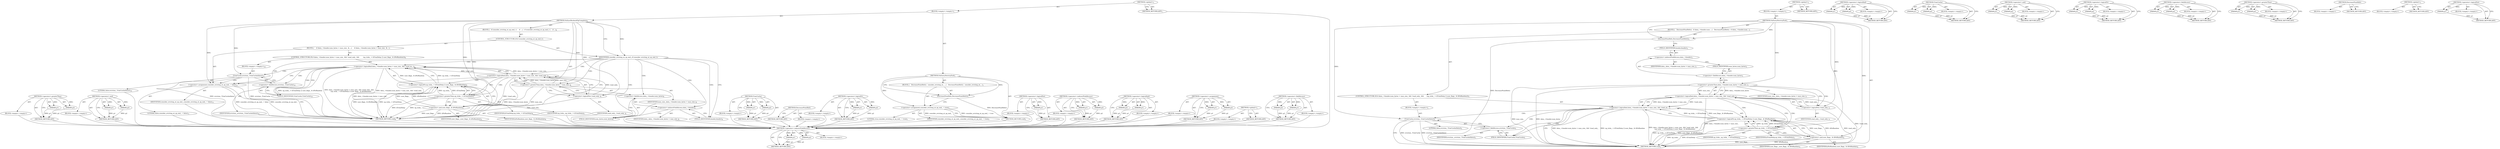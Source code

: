 digraph "&lt;operator&gt;.fieldAccess" {
vulnerable_71 [label=<(METHOD,&lt;operator&gt;.indirectFieldAccess)>];
vulnerable_72 [label=<(PARAM,p1)>];
vulnerable_73 [label=<(PARAM,p2)>];
vulnerable_74 [label=<(BLOCK,&lt;empty&gt;,&lt;empty&gt;)>];
vulnerable_75 [label=<(METHOD_RETURN,ANY)>];
vulnerable_6 [label=<(METHOD,&lt;global&gt;)<SUB>1</SUB>>];
vulnerable_7 [label=<(BLOCK,&lt;empty&gt;,&lt;empty&gt;)<SUB>1</SUB>>];
vulnerable_8 [label=<(METHOD,OnEntryDestroyEnd)<SUB>1</SUB>>];
vulnerable_9 [label=<(BLOCK,{
   DecreaseNumRefs();
  if (data_-&gt;header.num...,{
   DecreaseNumRefs();
  if (data_-&gt;header.num...)<SUB>1</SUB>>];
vulnerable_10 [label=<(DecreaseNumRefs,DecreaseNumRefs())<SUB>2</SUB>>];
vulnerable_11 [label=<(CONTROL_STRUCTURE,IF,if (data_-&gt;header.num_bytes &gt; max_size_ &amp;&amp; !read_only_ &amp;&amp;
      (up_ticks_ &gt; kTrimDelay || user_flags_ &amp; kNoRandom)))<SUB>3</SUB>>];
vulnerable_12 [label=<(&lt;operator&gt;.logicalAnd,data_-&gt;header.num_bytes &gt; max_size_ &amp;&amp; !read_on...)<SUB>3</SUB>>];
vulnerable_13 [label=<(&lt;operator&gt;.logicalAnd,data_-&gt;header.num_bytes &gt; max_size_ &amp;&amp; !read_only_)<SUB>3</SUB>>];
vulnerable_14 [label=<(&lt;operator&gt;.greaterThan,data_-&gt;header.num_bytes &gt; max_size_)<SUB>3</SUB>>];
vulnerable_15 [label=<(&lt;operator&gt;.fieldAccess,data_-&gt;header.num_bytes)<SUB>3</SUB>>];
vulnerable_16 [label=<(&lt;operator&gt;.indirectFieldAccess,data_-&gt;header)<SUB>3</SUB>>];
vulnerable_17 [label=<(IDENTIFIER,data_,data_-&gt;header.num_bytes &gt; max_size_)<SUB>3</SUB>>];
vulnerable_18 [label=<(FIELD_IDENTIFIER,header,header)<SUB>3</SUB>>];
vulnerable_19 [label=<(FIELD_IDENTIFIER,num_bytes,num_bytes)<SUB>3</SUB>>];
vulnerable_20 [label=<(IDENTIFIER,max_size_,data_-&gt;header.num_bytes &gt; max_size_)<SUB>3</SUB>>];
vulnerable_21 [label=<(&lt;operator&gt;.logicalNot,!read_only_)<SUB>3</SUB>>];
vulnerable_22 [label=<(IDENTIFIER,read_only_,!read_only_)<SUB>3</SUB>>];
vulnerable_23 [label=<(&lt;operator&gt;.logicalOr,up_ticks_ &gt; kTrimDelay || user_flags_ &amp; kNoRandom)<SUB>4</SUB>>];
vulnerable_24 [label=<(&lt;operator&gt;.greaterThan,up_ticks_ &gt; kTrimDelay)<SUB>4</SUB>>];
vulnerable_25 [label=<(IDENTIFIER,up_ticks_,up_ticks_ &gt; kTrimDelay)<SUB>4</SUB>>];
vulnerable_26 [label=<(IDENTIFIER,kTrimDelay,up_ticks_ &gt; kTrimDelay)<SUB>4</SUB>>];
vulnerable_27 [label=<(&lt;operator&gt;.and,user_flags_ &amp; kNoRandom)<SUB>4</SUB>>];
vulnerable_28 [label=<(IDENTIFIER,user_flags_,user_flags_ &amp; kNoRandom)<SUB>4</SUB>>];
vulnerable_29 [label=<(IDENTIFIER,kNoRandom,user_flags_ &amp; kNoRandom)<SUB>4</SUB>>];
vulnerable_30 [label=<(BLOCK,&lt;empty&gt;,&lt;empty&gt;)<SUB>5</SUB>>];
vulnerable_31 [label=<(TrimCache,eviction_.TrimCache(false))<SUB>5</SUB>>];
vulnerable_32 [label=<(&lt;operator&gt;.fieldAccess,eviction_.TrimCache)<SUB>5</SUB>>];
vulnerable_33 [label=<(IDENTIFIER,eviction_,eviction_.TrimCache(false))<SUB>5</SUB>>];
vulnerable_34 [label=<(FIELD_IDENTIFIER,TrimCache,TrimCache)<SUB>5</SUB>>];
vulnerable_35 [label=<(LITERAL,false,eviction_.TrimCache(false))<SUB>5</SUB>>];
vulnerable_36 [label=<(METHOD_RETURN,void)<SUB>1</SUB>>];
vulnerable_38 [label=<(METHOD_RETURN,ANY)<SUB>1</SUB>>];
vulnerable_56 [label=<(METHOD,&lt;operator&gt;.logicalAnd)>];
vulnerable_57 [label=<(PARAM,p1)>];
vulnerable_58 [label=<(PARAM,p2)>];
vulnerable_59 [label=<(BLOCK,&lt;empty&gt;,&lt;empty&gt;)>];
vulnerable_60 [label=<(METHOD_RETURN,ANY)>];
vulnerable_90 [label=<(METHOD,TrimCache)>];
vulnerable_91 [label=<(PARAM,p1)>];
vulnerable_92 [label=<(PARAM,p2)>];
vulnerable_93 [label=<(BLOCK,&lt;empty&gt;,&lt;empty&gt;)>];
vulnerable_94 [label=<(METHOD_RETURN,ANY)>];
vulnerable_85 [label=<(METHOD,&lt;operator&gt;.and)>];
vulnerable_86 [label=<(PARAM,p1)>];
vulnerable_87 [label=<(PARAM,p2)>];
vulnerable_88 [label=<(BLOCK,&lt;empty&gt;,&lt;empty&gt;)>];
vulnerable_89 [label=<(METHOD_RETURN,ANY)>];
vulnerable_80 [label=<(METHOD,&lt;operator&gt;.logicalOr)>];
vulnerable_81 [label=<(PARAM,p1)>];
vulnerable_82 [label=<(PARAM,p2)>];
vulnerable_83 [label=<(BLOCK,&lt;empty&gt;,&lt;empty&gt;)>];
vulnerable_84 [label=<(METHOD_RETURN,ANY)>];
vulnerable_66 [label=<(METHOD,&lt;operator&gt;.fieldAccess)>];
vulnerable_67 [label=<(PARAM,p1)>];
vulnerable_68 [label=<(PARAM,p2)>];
vulnerable_69 [label=<(BLOCK,&lt;empty&gt;,&lt;empty&gt;)>];
vulnerable_70 [label=<(METHOD_RETURN,ANY)>];
vulnerable_61 [label=<(METHOD,&lt;operator&gt;.greaterThan)>];
vulnerable_62 [label=<(PARAM,p1)>];
vulnerable_63 [label=<(PARAM,p2)>];
vulnerable_64 [label=<(BLOCK,&lt;empty&gt;,&lt;empty&gt;)>];
vulnerable_65 [label=<(METHOD_RETURN,ANY)>];
vulnerable_53 [label=<(METHOD,DecreaseNumRefs)>];
vulnerable_54 [label=<(BLOCK,&lt;empty&gt;,&lt;empty&gt;)>];
vulnerable_55 [label=<(METHOD_RETURN,ANY)>];
vulnerable_47 [label=<(METHOD,&lt;global&gt;)<SUB>1</SUB>>];
vulnerable_48 [label=<(BLOCK,&lt;empty&gt;,&lt;empty&gt;)>];
vulnerable_49 [label=<(METHOD_RETURN,ANY)>];
vulnerable_76 [label=<(METHOD,&lt;operator&gt;.logicalNot)>];
vulnerable_77 [label=<(PARAM,p1)>];
vulnerable_78 [label=<(BLOCK,&lt;empty&gt;,&lt;empty&gt;)>];
vulnerable_79 [label=<(METHOD_RETURN,ANY)>];
fixed_79 [label=<(METHOD,&lt;operator&gt;.greaterThan)>];
fixed_80 [label=<(PARAM,p1)>];
fixed_81 [label=<(PARAM,p2)>];
fixed_82 [label=<(BLOCK,&lt;empty&gt;,&lt;empty&gt;)>];
fixed_83 [label=<(METHOD_RETURN,ANY)>];
fixed_103 [label=<(METHOD,&lt;operator&gt;.and)>];
fixed_104 [label=<(PARAM,p1)>];
fixed_105 [label=<(PARAM,p2)>];
fixed_106 [label=<(BLOCK,&lt;empty&gt;,&lt;empty&gt;)>];
fixed_107 [label=<(METHOD_RETURN,ANY)>];
fixed_6 [label=<(METHOD,&lt;global&gt;)<SUB>1</SUB>>];
fixed_7 [label=<(BLOCK,&lt;empty&gt;,&lt;empty&gt;)<SUB>1</SUB>>];
fixed_8 [label=<(METHOD,OnEntryDestroyEnd)<SUB>1</SUB>>];
fixed_9 [label=<(BLOCK,{
   DecreaseNumRefs();
  consider_evicting_at_...,{
   DecreaseNumRefs();
  consider_evicting_at_...)<SUB>1</SUB>>];
fixed_10 [label=<(DecreaseNumRefs,DecreaseNumRefs())<SUB>2</SUB>>];
fixed_11 [label=<(&lt;operator&gt;.assignment,consider_evicting_at_op_end_ = true)<SUB>3</SUB>>];
fixed_12 [label=<(IDENTIFIER,consider_evicting_at_op_end_,consider_evicting_at_op_end_ = true)<SUB>3</SUB>>];
fixed_13 [label=<(LITERAL,true,consider_evicting_at_op_end_ = true)<SUB>3</SUB>>];
fixed_14 [label=<(METHOD_RETURN,void)<SUB>1</SUB>>];
fixed_16 [label=<(METHOD,OnSyncBackendOpComplete)<SUB>6</SUB>>];
fixed_17 [label=<(BLOCK,{
  if (consider_evicting_at_op_end_) {
    if ...,{
  if (consider_evicting_at_op_end_) {
    if ...)<SUB>6</SUB>>];
fixed_18 [label=<(CONTROL_STRUCTURE,IF,if (consider_evicting_at_op_end_))<SUB>7</SUB>>];
fixed_19 [label=<(IDENTIFIER,consider_evicting_at_op_end_,if (consider_evicting_at_op_end_))<SUB>7</SUB>>];
fixed_20 [label=<(BLOCK,{
    if (data_-&gt;header.num_bytes &gt; max_size_ &amp;...,{
    if (data_-&gt;header.num_bytes &gt; max_size_ &amp;...)<SUB>7</SUB>>];
fixed_21 [label=<(CONTROL_STRUCTURE,IF,if (data_-&gt;header.num_bytes &gt; max_size_ &amp;&amp; !read_only_ &amp;&amp;
        (up_ticks_ &gt; kTrimDelay || user_flags_ &amp; kNoRandom)))<SUB>8</SUB>>];
fixed_22 [label=<(&lt;operator&gt;.logicalAnd,data_-&gt;header.num_bytes &gt; max_size_ &amp;&amp; !read_on...)<SUB>8</SUB>>];
fixed_23 [label=<(&lt;operator&gt;.logicalAnd,data_-&gt;header.num_bytes &gt; max_size_ &amp;&amp; !read_only_)<SUB>8</SUB>>];
fixed_24 [label=<(&lt;operator&gt;.greaterThan,data_-&gt;header.num_bytes &gt; max_size_)<SUB>8</SUB>>];
fixed_25 [label=<(&lt;operator&gt;.fieldAccess,data_-&gt;header.num_bytes)<SUB>8</SUB>>];
fixed_26 [label=<(&lt;operator&gt;.indirectFieldAccess,data_-&gt;header)<SUB>8</SUB>>];
fixed_27 [label=<(IDENTIFIER,data_,data_-&gt;header.num_bytes &gt; max_size_)<SUB>8</SUB>>];
fixed_28 [label=<(FIELD_IDENTIFIER,header,header)<SUB>8</SUB>>];
fixed_29 [label=<(FIELD_IDENTIFIER,num_bytes,num_bytes)<SUB>8</SUB>>];
fixed_30 [label=<(IDENTIFIER,max_size_,data_-&gt;header.num_bytes &gt; max_size_)<SUB>8</SUB>>];
fixed_31 [label=<(&lt;operator&gt;.logicalNot,!read_only_)<SUB>8</SUB>>];
fixed_32 [label=<(IDENTIFIER,read_only_,!read_only_)<SUB>8</SUB>>];
fixed_33 [label=<(&lt;operator&gt;.logicalOr,up_ticks_ &gt; kTrimDelay || user_flags_ &amp; kNoRandom)<SUB>9</SUB>>];
fixed_34 [label=<(&lt;operator&gt;.greaterThan,up_ticks_ &gt; kTrimDelay)<SUB>9</SUB>>];
fixed_35 [label=<(IDENTIFIER,up_ticks_,up_ticks_ &gt; kTrimDelay)<SUB>9</SUB>>];
fixed_36 [label=<(IDENTIFIER,kTrimDelay,up_ticks_ &gt; kTrimDelay)<SUB>9</SUB>>];
fixed_37 [label=<(&lt;operator&gt;.and,user_flags_ &amp; kNoRandom)<SUB>9</SUB>>];
fixed_38 [label=<(IDENTIFIER,user_flags_,user_flags_ &amp; kNoRandom)<SUB>9</SUB>>];
fixed_39 [label=<(IDENTIFIER,kNoRandom,user_flags_ &amp; kNoRandom)<SUB>9</SUB>>];
fixed_40 [label=<(BLOCK,&lt;empty&gt;,&lt;empty&gt;)<SUB>10</SUB>>];
fixed_41 [label=<(TrimCache,eviction_.TrimCache(false))<SUB>10</SUB>>];
fixed_42 [label=<(&lt;operator&gt;.fieldAccess,eviction_.TrimCache)<SUB>10</SUB>>];
fixed_43 [label=<(IDENTIFIER,eviction_,eviction_.TrimCache(false))<SUB>10</SUB>>];
fixed_44 [label=<(FIELD_IDENTIFIER,TrimCache,TrimCache)<SUB>10</SUB>>];
fixed_45 [label=<(LITERAL,false,eviction_.TrimCache(false))<SUB>10</SUB>>];
fixed_46 [label=<(&lt;operator&gt;.assignment,consider_evicting_at_op_end_ = false)<SUB>11</SUB>>];
fixed_47 [label=<(IDENTIFIER,consider_evicting_at_op_end_,consider_evicting_at_op_end_ = false)<SUB>11</SUB>>];
fixed_48 [label=<(LITERAL,false,consider_evicting_at_op_end_ = false)<SUB>11</SUB>>];
fixed_49 [label=<(METHOD_RETURN,void)<SUB>6</SUB>>];
fixed_51 [label=<(METHOD_RETURN,ANY)<SUB>1</SUB>>];
fixed_108 [label=<(METHOD,TrimCache)>];
fixed_109 [label=<(PARAM,p1)>];
fixed_110 [label=<(PARAM,p2)>];
fixed_111 [label=<(BLOCK,&lt;empty&gt;,&lt;empty&gt;)>];
fixed_112 [label=<(METHOD_RETURN,ANY)>];
fixed_66 [label=<(METHOD,DecreaseNumRefs)>];
fixed_67 [label=<(BLOCK,&lt;empty&gt;,&lt;empty&gt;)>];
fixed_68 [label=<(METHOD_RETURN,ANY)>];
fixed_98 [label=<(METHOD,&lt;operator&gt;.logicalOr)>];
fixed_99 [label=<(PARAM,p1)>];
fixed_100 [label=<(PARAM,p2)>];
fixed_101 [label=<(BLOCK,&lt;empty&gt;,&lt;empty&gt;)>];
fixed_102 [label=<(METHOD_RETURN,ANY)>];
fixed_94 [label=<(METHOD,&lt;operator&gt;.logicalNot)>];
fixed_95 [label=<(PARAM,p1)>];
fixed_96 [label=<(BLOCK,&lt;empty&gt;,&lt;empty&gt;)>];
fixed_97 [label=<(METHOD_RETURN,ANY)>];
fixed_89 [label=<(METHOD,&lt;operator&gt;.indirectFieldAccess)>];
fixed_90 [label=<(PARAM,p1)>];
fixed_91 [label=<(PARAM,p2)>];
fixed_92 [label=<(BLOCK,&lt;empty&gt;,&lt;empty&gt;)>];
fixed_93 [label=<(METHOD_RETURN,ANY)>];
fixed_74 [label=<(METHOD,&lt;operator&gt;.logicalAnd)>];
fixed_75 [label=<(PARAM,p1)>];
fixed_76 [label=<(PARAM,p2)>];
fixed_77 [label=<(BLOCK,&lt;empty&gt;,&lt;empty&gt;)>];
fixed_78 [label=<(METHOD_RETURN,ANY)>];
fixed_69 [label=<(METHOD,&lt;operator&gt;.assignment)>];
fixed_70 [label=<(PARAM,p1)>];
fixed_71 [label=<(PARAM,p2)>];
fixed_72 [label=<(BLOCK,&lt;empty&gt;,&lt;empty&gt;)>];
fixed_73 [label=<(METHOD_RETURN,ANY)>];
fixed_60 [label=<(METHOD,&lt;global&gt;)<SUB>1</SUB>>];
fixed_61 [label=<(BLOCK,&lt;empty&gt;,&lt;empty&gt;)>];
fixed_62 [label=<(METHOD_RETURN,ANY)>];
fixed_84 [label=<(METHOD,&lt;operator&gt;.fieldAccess)>];
fixed_85 [label=<(PARAM,p1)>];
fixed_86 [label=<(PARAM,p2)>];
fixed_87 [label=<(BLOCK,&lt;empty&gt;,&lt;empty&gt;)>];
fixed_88 [label=<(METHOD_RETURN,ANY)>];
vulnerable_71 -> vulnerable_72  [key=0, label="AST: "];
vulnerable_71 -> vulnerable_72  [key=1, label="DDG: "];
vulnerable_71 -> vulnerable_74  [key=0, label="AST: "];
vulnerable_71 -> vulnerable_73  [key=0, label="AST: "];
vulnerable_71 -> vulnerable_73  [key=1, label="DDG: "];
vulnerable_71 -> vulnerable_75  [key=0, label="AST: "];
vulnerable_71 -> vulnerable_75  [key=1, label="CFG: "];
vulnerable_72 -> vulnerable_75  [key=0, label="DDG: p1"];
vulnerable_73 -> vulnerable_75  [key=0, label="DDG: p2"];
vulnerable_6 -> vulnerable_7  [key=0, label="AST: "];
vulnerable_6 -> vulnerable_38  [key=0, label="AST: "];
vulnerable_6 -> vulnerable_38  [key=1, label="CFG: "];
vulnerable_7 -> vulnerable_8  [key=0, label="AST: "];
vulnerable_8 -> vulnerable_9  [key=0, label="AST: "];
vulnerable_8 -> vulnerable_36  [key=0, label="AST: "];
vulnerable_8 -> vulnerable_10  [key=0, label="CFG: "];
vulnerable_8 -> vulnerable_10  [key=1, label="DDG: "];
vulnerable_8 -> vulnerable_31  [key=0, label="DDG: "];
vulnerable_8 -> vulnerable_14  [key=0, label="DDG: "];
vulnerable_8 -> vulnerable_21  [key=0, label="DDG: "];
vulnerable_8 -> vulnerable_24  [key=0, label="DDG: "];
vulnerable_8 -> vulnerable_27  [key=0, label="DDG: "];
vulnerable_9 -> vulnerable_10  [key=0, label="AST: "];
vulnerable_9 -> vulnerable_11  [key=0, label="AST: "];
vulnerable_10 -> vulnerable_18  [key=0, label="CFG: "];
vulnerable_10 -> vulnerable_36  [key=0, label="DDG: DecreaseNumRefs()"];
vulnerable_11 -> vulnerable_12  [key=0, label="AST: "];
vulnerable_11 -> vulnerable_30  [key=0, label="AST: "];
vulnerable_12 -> vulnerable_13  [key=0, label="AST: "];
vulnerable_12 -> vulnerable_23  [key=0, label="AST: "];
vulnerable_12 -> vulnerable_36  [key=0, label="CFG: "];
vulnerable_12 -> vulnerable_36  [key=1, label="DDG: data_-&gt;header.num_bytes &gt; max_size_ &amp;&amp; !read_only_"];
vulnerable_12 -> vulnerable_36  [key=2, label="DDG: up_ticks_ &gt; kTrimDelay || user_flags_ &amp; kNoRandom"];
vulnerable_12 -> vulnerable_36  [key=3, label="DDG: data_-&gt;header.num_bytes &gt; max_size_ &amp;&amp; !read_only_ &amp;&amp;
      (up_ticks_ &gt; kTrimDelay || user_flags_ &amp; kNoRandom)"];
vulnerable_12 -> vulnerable_34  [key=0, label="CFG: "];
vulnerable_12 -> vulnerable_34  [key=1, label="CDG: "];
vulnerable_12 -> vulnerable_32  [key=0, label="CDG: "];
vulnerable_12 -> vulnerable_31  [key=0, label="CDG: "];
vulnerable_13 -> vulnerable_14  [key=0, label="AST: "];
vulnerable_13 -> vulnerable_21  [key=0, label="AST: "];
vulnerable_13 -> vulnerable_12  [key=0, label="CFG: "];
vulnerable_13 -> vulnerable_12  [key=1, label="DDG: data_-&gt;header.num_bytes &gt; max_size_"];
vulnerable_13 -> vulnerable_12  [key=2, label="DDG: !read_only_"];
vulnerable_13 -> vulnerable_24  [key=0, label="CFG: "];
vulnerable_13 -> vulnerable_24  [key=1, label="CDG: "];
vulnerable_13 -> vulnerable_36  [key=0, label="DDG: data_-&gt;header.num_bytes &gt; max_size_"];
vulnerable_13 -> vulnerable_36  [key=1, label="DDG: !read_only_"];
vulnerable_13 -> vulnerable_23  [key=0, label="CDG: "];
vulnerable_14 -> vulnerable_15  [key=0, label="AST: "];
vulnerable_14 -> vulnerable_20  [key=0, label="AST: "];
vulnerable_14 -> vulnerable_13  [key=0, label="CFG: "];
vulnerable_14 -> vulnerable_13  [key=1, label="DDG: data_-&gt;header.num_bytes"];
vulnerable_14 -> vulnerable_13  [key=2, label="DDG: max_size_"];
vulnerable_14 -> vulnerable_21  [key=0, label="CFG: "];
vulnerable_14 -> vulnerable_21  [key=1, label="CDG: "];
vulnerable_14 -> vulnerable_36  [key=0, label="DDG: data_-&gt;header.num_bytes"];
vulnerable_14 -> vulnerable_36  [key=1, label="DDG: max_size_"];
vulnerable_15 -> vulnerable_16  [key=0, label="AST: "];
vulnerable_15 -> vulnerable_19  [key=0, label="AST: "];
vulnerable_15 -> vulnerable_14  [key=0, label="CFG: "];
vulnerable_16 -> vulnerable_17  [key=0, label="AST: "];
vulnerable_16 -> vulnerable_18  [key=0, label="AST: "];
vulnerable_16 -> vulnerable_19  [key=0, label="CFG: "];
vulnerable_18 -> vulnerable_16  [key=0, label="CFG: "];
vulnerable_19 -> vulnerable_15  [key=0, label="CFG: "];
vulnerable_21 -> vulnerable_22  [key=0, label="AST: "];
vulnerable_21 -> vulnerable_13  [key=0, label="CFG: "];
vulnerable_21 -> vulnerable_13  [key=1, label="DDG: read_only_"];
vulnerable_21 -> vulnerable_36  [key=0, label="DDG: read_only_"];
vulnerable_23 -> vulnerable_24  [key=0, label="AST: "];
vulnerable_23 -> vulnerable_27  [key=0, label="AST: "];
vulnerable_23 -> vulnerable_12  [key=0, label="CFG: "];
vulnerable_23 -> vulnerable_12  [key=1, label="DDG: up_ticks_ &gt; kTrimDelay"];
vulnerable_23 -> vulnerable_12  [key=2, label="DDG: user_flags_ &amp; kNoRandom"];
vulnerable_23 -> vulnerable_36  [key=0, label="DDG: up_ticks_ &gt; kTrimDelay"];
vulnerable_23 -> vulnerable_36  [key=1, label="DDG: user_flags_ &amp; kNoRandom"];
vulnerable_24 -> vulnerable_25  [key=0, label="AST: "];
vulnerable_24 -> vulnerable_26  [key=0, label="AST: "];
vulnerable_24 -> vulnerable_23  [key=0, label="CFG: "];
vulnerable_24 -> vulnerable_23  [key=1, label="DDG: up_ticks_"];
vulnerable_24 -> vulnerable_23  [key=2, label="DDG: kTrimDelay"];
vulnerable_24 -> vulnerable_27  [key=0, label="CFG: "];
vulnerable_24 -> vulnerable_27  [key=1, label="CDG: "];
vulnerable_24 -> vulnerable_36  [key=0, label="DDG: up_ticks_"];
vulnerable_24 -> vulnerable_36  [key=1, label="DDG: kTrimDelay"];
vulnerable_27 -> vulnerable_28  [key=0, label="AST: "];
vulnerable_27 -> vulnerable_29  [key=0, label="AST: "];
vulnerable_27 -> vulnerable_23  [key=0, label="CFG: "];
vulnerable_27 -> vulnerable_23  [key=1, label="DDG: user_flags_"];
vulnerable_27 -> vulnerable_23  [key=2, label="DDG: kNoRandom"];
vulnerable_27 -> vulnerable_36  [key=0, label="DDG: user_flags_"];
vulnerable_27 -> vulnerable_36  [key=1, label="DDG: kNoRandom"];
vulnerable_30 -> vulnerable_31  [key=0, label="AST: "];
vulnerable_31 -> vulnerable_32  [key=0, label="AST: "];
vulnerable_31 -> vulnerable_35  [key=0, label="AST: "];
vulnerable_31 -> vulnerable_36  [key=0, label="CFG: "];
vulnerable_31 -> vulnerable_36  [key=1, label="DDG: eviction_.TrimCache"];
vulnerable_31 -> vulnerable_36  [key=2, label="DDG: eviction_.TrimCache(false)"];
vulnerable_32 -> vulnerable_33  [key=0, label="AST: "];
vulnerable_32 -> vulnerable_34  [key=0, label="AST: "];
vulnerable_32 -> vulnerable_31  [key=0, label="CFG: "];
vulnerable_34 -> vulnerable_32  [key=0, label="CFG: "];
vulnerable_56 -> vulnerable_57  [key=0, label="AST: "];
vulnerable_56 -> vulnerable_57  [key=1, label="DDG: "];
vulnerable_56 -> vulnerable_59  [key=0, label="AST: "];
vulnerable_56 -> vulnerable_58  [key=0, label="AST: "];
vulnerable_56 -> vulnerable_58  [key=1, label="DDG: "];
vulnerable_56 -> vulnerable_60  [key=0, label="AST: "];
vulnerable_56 -> vulnerable_60  [key=1, label="CFG: "];
vulnerable_57 -> vulnerable_60  [key=0, label="DDG: p1"];
vulnerable_58 -> vulnerable_60  [key=0, label="DDG: p2"];
vulnerable_90 -> vulnerable_91  [key=0, label="AST: "];
vulnerable_90 -> vulnerable_91  [key=1, label="DDG: "];
vulnerable_90 -> vulnerable_93  [key=0, label="AST: "];
vulnerable_90 -> vulnerable_92  [key=0, label="AST: "];
vulnerable_90 -> vulnerable_92  [key=1, label="DDG: "];
vulnerable_90 -> vulnerable_94  [key=0, label="AST: "];
vulnerable_90 -> vulnerable_94  [key=1, label="CFG: "];
vulnerable_91 -> vulnerable_94  [key=0, label="DDG: p1"];
vulnerable_92 -> vulnerable_94  [key=0, label="DDG: p2"];
vulnerable_85 -> vulnerable_86  [key=0, label="AST: "];
vulnerable_85 -> vulnerable_86  [key=1, label="DDG: "];
vulnerable_85 -> vulnerable_88  [key=0, label="AST: "];
vulnerable_85 -> vulnerable_87  [key=0, label="AST: "];
vulnerable_85 -> vulnerable_87  [key=1, label="DDG: "];
vulnerable_85 -> vulnerable_89  [key=0, label="AST: "];
vulnerable_85 -> vulnerable_89  [key=1, label="CFG: "];
vulnerable_86 -> vulnerable_89  [key=0, label="DDG: p1"];
vulnerable_87 -> vulnerable_89  [key=0, label="DDG: p2"];
vulnerable_80 -> vulnerable_81  [key=0, label="AST: "];
vulnerable_80 -> vulnerable_81  [key=1, label="DDG: "];
vulnerable_80 -> vulnerable_83  [key=0, label="AST: "];
vulnerable_80 -> vulnerable_82  [key=0, label="AST: "];
vulnerable_80 -> vulnerable_82  [key=1, label="DDG: "];
vulnerable_80 -> vulnerable_84  [key=0, label="AST: "];
vulnerable_80 -> vulnerable_84  [key=1, label="CFG: "];
vulnerable_81 -> vulnerable_84  [key=0, label="DDG: p1"];
vulnerable_82 -> vulnerable_84  [key=0, label="DDG: p2"];
vulnerable_66 -> vulnerable_67  [key=0, label="AST: "];
vulnerable_66 -> vulnerable_67  [key=1, label="DDG: "];
vulnerable_66 -> vulnerable_69  [key=0, label="AST: "];
vulnerable_66 -> vulnerable_68  [key=0, label="AST: "];
vulnerable_66 -> vulnerable_68  [key=1, label="DDG: "];
vulnerable_66 -> vulnerable_70  [key=0, label="AST: "];
vulnerable_66 -> vulnerable_70  [key=1, label="CFG: "];
vulnerable_67 -> vulnerable_70  [key=0, label="DDG: p1"];
vulnerable_68 -> vulnerable_70  [key=0, label="DDG: p2"];
vulnerable_61 -> vulnerable_62  [key=0, label="AST: "];
vulnerable_61 -> vulnerable_62  [key=1, label="DDG: "];
vulnerable_61 -> vulnerable_64  [key=0, label="AST: "];
vulnerable_61 -> vulnerable_63  [key=0, label="AST: "];
vulnerable_61 -> vulnerable_63  [key=1, label="DDG: "];
vulnerable_61 -> vulnerable_65  [key=0, label="AST: "];
vulnerable_61 -> vulnerable_65  [key=1, label="CFG: "];
vulnerable_62 -> vulnerable_65  [key=0, label="DDG: p1"];
vulnerable_63 -> vulnerable_65  [key=0, label="DDG: p2"];
vulnerable_53 -> vulnerable_54  [key=0, label="AST: "];
vulnerable_53 -> vulnerable_55  [key=0, label="AST: "];
vulnerable_53 -> vulnerable_55  [key=1, label="CFG: "];
vulnerable_47 -> vulnerable_48  [key=0, label="AST: "];
vulnerable_47 -> vulnerable_49  [key=0, label="AST: "];
vulnerable_47 -> vulnerable_49  [key=1, label="CFG: "];
vulnerable_76 -> vulnerable_77  [key=0, label="AST: "];
vulnerable_76 -> vulnerable_77  [key=1, label="DDG: "];
vulnerable_76 -> vulnerable_78  [key=0, label="AST: "];
vulnerable_76 -> vulnerable_79  [key=0, label="AST: "];
vulnerable_76 -> vulnerable_79  [key=1, label="CFG: "];
vulnerable_77 -> vulnerable_79  [key=0, label="DDG: p1"];
fixed_79 -> fixed_80  [key=0, label="AST: "];
fixed_79 -> fixed_80  [key=1, label="DDG: "];
fixed_79 -> fixed_82  [key=0, label="AST: "];
fixed_79 -> fixed_81  [key=0, label="AST: "];
fixed_79 -> fixed_81  [key=1, label="DDG: "];
fixed_79 -> fixed_83  [key=0, label="AST: "];
fixed_79 -> fixed_83  [key=1, label="CFG: "];
fixed_80 -> fixed_83  [key=0, label="DDG: p1"];
fixed_81 -> fixed_83  [key=0, label="DDG: p2"];
fixed_82 -> vulnerable_71  [key=0];
fixed_83 -> vulnerable_71  [key=0];
fixed_103 -> fixed_104  [key=0, label="AST: "];
fixed_103 -> fixed_104  [key=1, label="DDG: "];
fixed_103 -> fixed_106  [key=0, label="AST: "];
fixed_103 -> fixed_105  [key=0, label="AST: "];
fixed_103 -> fixed_105  [key=1, label="DDG: "];
fixed_103 -> fixed_107  [key=0, label="AST: "];
fixed_103 -> fixed_107  [key=1, label="CFG: "];
fixed_104 -> fixed_107  [key=0, label="DDG: p1"];
fixed_105 -> fixed_107  [key=0, label="DDG: p2"];
fixed_106 -> vulnerable_71  [key=0];
fixed_107 -> vulnerable_71  [key=0];
fixed_6 -> fixed_7  [key=0, label="AST: "];
fixed_6 -> fixed_51  [key=0, label="AST: "];
fixed_6 -> fixed_51  [key=1, label="CFG: "];
fixed_7 -> fixed_8  [key=0, label="AST: "];
fixed_7 -> fixed_16  [key=0, label="AST: "];
fixed_8 -> fixed_9  [key=0, label="AST: "];
fixed_8 -> fixed_14  [key=0, label="AST: "];
fixed_8 -> fixed_10  [key=0, label="CFG: "];
fixed_8 -> fixed_10  [key=1, label="DDG: "];
fixed_8 -> fixed_11  [key=0, label="DDG: "];
fixed_9 -> fixed_10  [key=0, label="AST: "];
fixed_9 -> fixed_11  [key=0, label="AST: "];
fixed_10 -> fixed_11  [key=0, label="CFG: "];
fixed_10 -> fixed_14  [key=0, label="DDG: DecreaseNumRefs()"];
fixed_11 -> fixed_12  [key=0, label="AST: "];
fixed_11 -> fixed_13  [key=0, label="AST: "];
fixed_11 -> fixed_14  [key=0, label="CFG: "];
fixed_11 -> fixed_14  [key=1, label="DDG: consider_evicting_at_op_end_ = true"];
fixed_11 -> fixed_14  [key=2, label="DDG: consider_evicting_at_op_end_"];
fixed_12 -> vulnerable_71  [key=0];
fixed_13 -> vulnerable_71  [key=0];
fixed_14 -> vulnerable_71  [key=0];
fixed_16 -> fixed_17  [key=0, label="AST: "];
fixed_16 -> fixed_49  [key=0, label="AST: "];
fixed_16 -> fixed_19  [key=0, label="CFG: "];
fixed_16 -> fixed_19  [key=1, label="DDG: "];
fixed_16 -> fixed_46  [key=0, label="DDG: "];
fixed_16 -> fixed_41  [key=0, label="DDG: "];
fixed_16 -> fixed_24  [key=0, label="DDG: "];
fixed_16 -> fixed_31  [key=0, label="DDG: "];
fixed_16 -> fixed_34  [key=0, label="DDG: "];
fixed_16 -> fixed_37  [key=0, label="DDG: "];
fixed_17 -> fixed_18  [key=0, label="AST: "];
fixed_18 -> fixed_19  [key=0, label="AST: "];
fixed_18 -> fixed_20  [key=0, label="AST: "];
fixed_19 -> fixed_49  [key=0, label="CFG: "];
fixed_19 -> fixed_28  [key=0, label="CFG: "];
fixed_19 -> fixed_28  [key=1, label="CDG: "];
fixed_19 -> fixed_24  [key=0, label="CDG: "];
fixed_19 -> fixed_26  [key=0, label="CDG: "];
fixed_19 -> fixed_23  [key=0, label="CDG: "];
fixed_19 -> fixed_46  [key=0, label="CDG: "];
fixed_19 -> fixed_25  [key=0, label="CDG: "];
fixed_19 -> fixed_22  [key=0, label="CDG: "];
fixed_19 -> fixed_29  [key=0, label="CDG: "];
fixed_20 -> fixed_21  [key=0, label="AST: "];
fixed_20 -> fixed_46  [key=0, label="AST: "];
fixed_21 -> fixed_22  [key=0, label="AST: "];
fixed_21 -> fixed_40  [key=0, label="AST: "];
fixed_22 -> fixed_23  [key=0, label="AST: "];
fixed_22 -> fixed_33  [key=0, label="AST: "];
fixed_22 -> fixed_44  [key=0, label="CFG: "];
fixed_22 -> fixed_44  [key=1, label="CDG: "];
fixed_22 -> fixed_46  [key=0, label="CFG: "];
fixed_22 -> fixed_49  [key=0, label="DDG: data_-&gt;header.num_bytes &gt; max_size_ &amp;&amp; !read_only_"];
fixed_22 -> fixed_49  [key=1, label="DDG: up_ticks_ &gt; kTrimDelay || user_flags_ &amp; kNoRandom"];
fixed_22 -> fixed_49  [key=2, label="DDG: data_-&gt;header.num_bytes &gt; max_size_ &amp;&amp; !read_only_ &amp;&amp;
        (up_ticks_ &gt; kTrimDelay || user_flags_ &amp; kNoRandom)"];
fixed_22 -> fixed_42  [key=0, label="CDG: "];
fixed_22 -> fixed_41  [key=0, label="CDG: "];
fixed_23 -> fixed_24  [key=0, label="AST: "];
fixed_23 -> fixed_31  [key=0, label="AST: "];
fixed_23 -> fixed_22  [key=0, label="CFG: "];
fixed_23 -> fixed_22  [key=1, label="DDG: data_-&gt;header.num_bytes &gt; max_size_"];
fixed_23 -> fixed_22  [key=2, label="DDG: !read_only_"];
fixed_23 -> fixed_34  [key=0, label="CFG: "];
fixed_23 -> fixed_34  [key=1, label="CDG: "];
fixed_23 -> fixed_49  [key=0, label="DDG: data_-&gt;header.num_bytes &gt; max_size_"];
fixed_23 -> fixed_49  [key=1, label="DDG: !read_only_"];
fixed_23 -> fixed_33  [key=0, label="CDG: "];
fixed_24 -> fixed_25  [key=0, label="AST: "];
fixed_24 -> fixed_30  [key=0, label="AST: "];
fixed_24 -> fixed_23  [key=0, label="CFG: "];
fixed_24 -> fixed_23  [key=1, label="DDG: data_-&gt;header.num_bytes"];
fixed_24 -> fixed_23  [key=2, label="DDG: max_size_"];
fixed_24 -> fixed_31  [key=0, label="CFG: "];
fixed_24 -> fixed_31  [key=1, label="CDG: "];
fixed_24 -> fixed_49  [key=0, label="DDG: data_-&gt;header.num_bytes"];
fixed_24 -> fixed_49  [key=1, label="DDG: max_size_"];
fixed_25 -> fixed_26  [key=0, label="AST: "];
fixed_25 -> fixed_29  [key=0, label="AST: "];
fixed_25 -> fixed_24  [key=0, label="CFG: "];
fixed_26 -> fixed_27  [key=0, label="AST: "];
fixed_26 -> fixed_28  [key=0, label="AST: "];
fixed_26 -> fixed_29  [key=0, label="CFG: "];
fixed_27 -> vulnerable_71  [key=0];
fixed_28 -> fixed_26  [key=0, label="CFG: "];
fixed_29 -> fixed_25  [key=0, label="CFG: "];
fixed_30 -> vulnerable_71  [key=0];
fixed_31 -> fixed_32  [key=0, label="AST: "];
fixed_31 -> fixed_23  [key=0, label="CFG: "];
fixed_31 -> fixed_23  [key=1, label="DDG: read_only_"];
fixed_31 -> fixed_49  [key=0, label="DDG: read_only_"];
fixed_32 -> vulnerable_71  [key=0];
fixed_33 -> fixed_34  [key=0, label="AST: "];
fixed_33 -> fixed_37  [key=0, label="AST: "];
fixed_33 -> fixed_22  [key=0, label="CFG: "];
fixed_33 -> fixed_22  [key=1, label="DDG: up_ticks_ &gt; kTrimDelay"];
fixed_33 -> fixed_22  [key=2, label="DDG: user_flags_ &amp; kNoRandom"];
fixed_33 -> fixed_49  [key=0, label="DDG: up_ticks_ &gt; kTrimDelay"];
fixed_33 -> fixed_49  [key=1, label="DDG: user_flags_ &amp; kNoRandom"];
fixed_34 -> fixed_35  [key=0, label="AST: "];
fixed_34 -> fixed_36  [key=0, label="AST: "];
fixed_34 -> fixed_33  [key=0, label="CFG: "];
fixed_34 -> fixed_33  [key=1, label="DDG: up_ticks_"];
fixed_34 -> fixed_33  [key=2, label="DDG: kTrimDelay"];
fixed_34 -> fixed_37  [key=0, label="CFG: "];
fixed_34 -> fixed_37  [key=1, label="CDG: "];
fixed_34 -> fixed_49  [key=0, label="DDG: up_ticks_"];
fixed_34 -> fixed_49  [key=1, label="DDG: kTrimDelay"];
fixed_35 -> vulnerable_71  [key=0];
fixed_36 -> vulnerable_71  [key=0];
fixed_37 -> fixed_38  [key=0, label="AST: "];
fixed_37 -> fixed_39  [key=0, label="AST: "];
fixed_37 -> fixed_33  [key=0, label="CFG: "];
fixed_37 -> fixed_33  [key=1, label="DDG: user_flags_"];
fixed_37 -> fixed_33  [key=2, label="DDG: kNoRandom"];
fixed_37 -> fixed_49  [key=0, label="DDG: user_flags_"];
fixed_37 -> fixed_49  [key=1, label="DDG: kNoRandom"];
fixed_38 -> vulnerable_71  [key=0];
fixed_39 -> vulnerable_71  [key=0];
fixed_40 -> fixed_41  [key=0, label="AST: "];
fixed_41 -> fixed_42  [key=0, label="AST: "];
fixed_41 -> fixed_45  [key=0, label="AST: "];
fixed_41 -> fixed_46  [key=0, label="CFG: "];
fixed_41 -> fixed_49  [key=0, label="DDG: eviction_.TrimCache"];
fixed_41 -> fixed_49  [key=1, label="DDG: eviction_.TrimCache(false)"];
fixed_42 -> fixed_43  [key=0, label="AST: "];
fixed_42 -> fixed_44  [key=0, label="AST: "];
fixed_42 -> fixed_41  [key=0, label="CFG: "];
fixed_43 -> vulnerable_71  [key=0];
fixed_44 -> fixed_42  [key=0, label="CFG: "];
fixed_45 -> vulnerable_71  [key=0];
fixed_46 -> fixed_47  [key=0, label="AST: "];
fixed_46 -> fixed_48  [key=0, label="AST: "];
fixed_46 -> fixed_49  [key=0, label="CFG: "];
fixed_46 -> fixed_49  [key=1, label="DDG: consider_evicting_at_op_end_ = false"];
fixed_46 -> fixed_49  [key=2, label="DDG: consider_evicting_at_op_end_"];
fixed_47 -> vulnerable_71  [key=0];
fixed_48 -> vulnerable_71  [key=0];
fixed_49 -> vulnerable_71  [key=0];
fixed_51 -> vulnerable_71  [key=0];
fixed_108 -> fixed_109  [key=0, label="AST: "];
fixed_108 -> fixed_109  [key=1, label="DDG: "];
fixed_108 -> fixed_111  [key=0, label="AST: "];
fixed_108 -> fixed_110  [key=0, label="AST: "];
fixed_108 -> fixed_110  [key=1, label="DDG: "];
fixed_108 -> fixed_112  [key=0, label="AST: "];
fixed_108 -> fixed_112  [key=1, label="CFG: "];
fixed_109 -> fixed_112  [key=0, label="DDG: p1"];
fixed_110 -> fixed_112  [key=0, label="DDG: p2"];
fixed_111 -> vulnerable_71  [key=0];
fixed_112 -> vulnerable_71  [key=0];
fixed_66 -> fixed_67  [key=0, label="AST: "];
fixed_66 -> fixed_68  [key=0, label="AST: "];
fixed_66 -> fixed_68  [key=1, label="CFG: "];
fixed_67 -> vulnerable_71  [key=0];
fixed_68 -> vulnerable_71  [key=0];
fixed_98 -> fixed_99  [key=0, label="AST: "];
fixed_98 -> fixed_99  [key=1, label="DDG: "];
fixed_98 -> fixed_101  [key=0, label="AST: "];
fixed_98 -> fixed_100  [key=0, label="AST: "];
fixed_98 -> fixed_100  [key=1, label="DDG: "];
fixed_98 -> fixed_102  [key=0, label="AST: "];
fixed_98 -> fixed_102  [key=1, label="CFG: "];
fixed_99 -> fixed_102  [key=0, label="DDG: p1"];
fixed_100 -> fixed_102  [key=0, label="DDG: p2"];
fixed_101 -> vulnerable_71  [key=0];
fixed_102 -> vulnerable_71  [key=0];
fixed_94 -> fixed_95  [key=0, label="AST: "];
fixed_94 -> fixed_95  [key=1, label="DDG: "];
fixed_94 -> fixed_96  [key=0, label="AST: "];
fixed_94 -> fixed_97  [key=0, label="AST: "];
fixed_94 -> fixed_97  [key=1, label="CFG: "];
fixed_95 -> fixed_97  [key=0, label="DDG: p1"];
fixed_96 -> vulnerable_71  [key=0];
fixed_97 -> vulnerable_71  [key=0];
fixed_89 -> fixed_90  [key=0, label="AST: "];
fixed_89 -> fixed_90  [key=1, label="DDG: "];
fixed_89 -> fixed_92  [key=0, label="AST: "];
fixed_89 -> fixed_91  [key=0, label="AST: "];
fixed_89 -> fixed_91  [key=1, label="DDG: "];
fixed_89 -> fixed_93  [key=0, label="AST: "];
fixed_89 -> fixed_93  [key=1, label="CFG: "];
fixed_90 -> fixed_93  [key=0, label="DDG: p1"];
fixed_91 -> fixed_93  [key=0, label="DDG: p2"];
fixed_92 -> vulnerable_71  [key=0];
fixed_93 -> vulnerable_71  [key=0];
fixed_74 -> fixed_75  [key=0, label="AST: "];
fixed_74 -> fixed_75  [key=1, label="DDG: "];
fixed_74 -> fixed_77  [key=0, label="AST: "];
fixed_74 -> fixed_76  [key=0, label="AST: "];
fixed_74 -> fixed_76  [key=1, label="DDG: "];
fixed_74 -> fixed_78  [key=0, label="AST: "];
fixed_74 -> fixed_78  [key=1, label="CFG: "];
fixed_75 -> fixed_78  [key=0, label="DDG: p1"];
fixed_76 -> fixed_78  [key=0, label="DDG: p2"];
fixed_77 -> vulnerable_71  [key=0];
fixed_78 -> vulnerable_71  [key=0];
fixed_69 -> fixed_70  [key=0, label="AST: "];
fixed_69 -> fixed_70  [key=1, label="DDG: "];
fixed_69 -> fixed_72  [key=0, label="AST: "];
fixed_69 -> fixed_71  [key=0, label="AST: "];
fixed_69 -> fixed_71  [key=1, label="DDG: "];
fixed_69 -> fixed_73  [key=0, label="AST: "];
fixed_69 -> fixed_73  [key=1, label="CFG: "];
fixed_70 -> fixed_73  [key=0, label="DDG: p1"];
fixed_71 -> fixed_73  [key=0, label="DDG: p2"];
fixed_72 -> vulnerable_71  [key=0];
fixed_73 -> vulnerable_71  [key=0];
fixed_60 -> fixed_61  [key=0, label="AST: "];
fixed_60 -> fixed_62  [key=0, label="AST: "];
fixed_60 -> fixed_62  [key=1, label="CFG: "];
fixed_61 -> vulnerable_71  [key=0];
fixed_62 -> vulnerable_71  [key=0];
fixed_84 -> fixed_85  [key=0, label="AST: "];
fixed_84 -> fixed_85  [key=1, label="DDG: "];
fixed_84 -> fixed_87  [key=0, label="AST: "];
fixed_84 -> fixed_86  [key=0, label="AST: "];
fixed_84 -> fixed_86  [key=1, label="DDG: "];
fixed_84 -> fixed_88  [key=0, label="AST: "];
fixed_84 -> fixed_88  [key=1, label="CFG: "];
fixed_85 -> fixed_88  [key=0, label="DDG: p1"];
fixed_86 -> fixed_88  [key=0, label="DDG: p2"];
fixed_87 -> vulnerable_71  [key=0];
fixed_88 -> vulnerable_71  [key=0];
}
